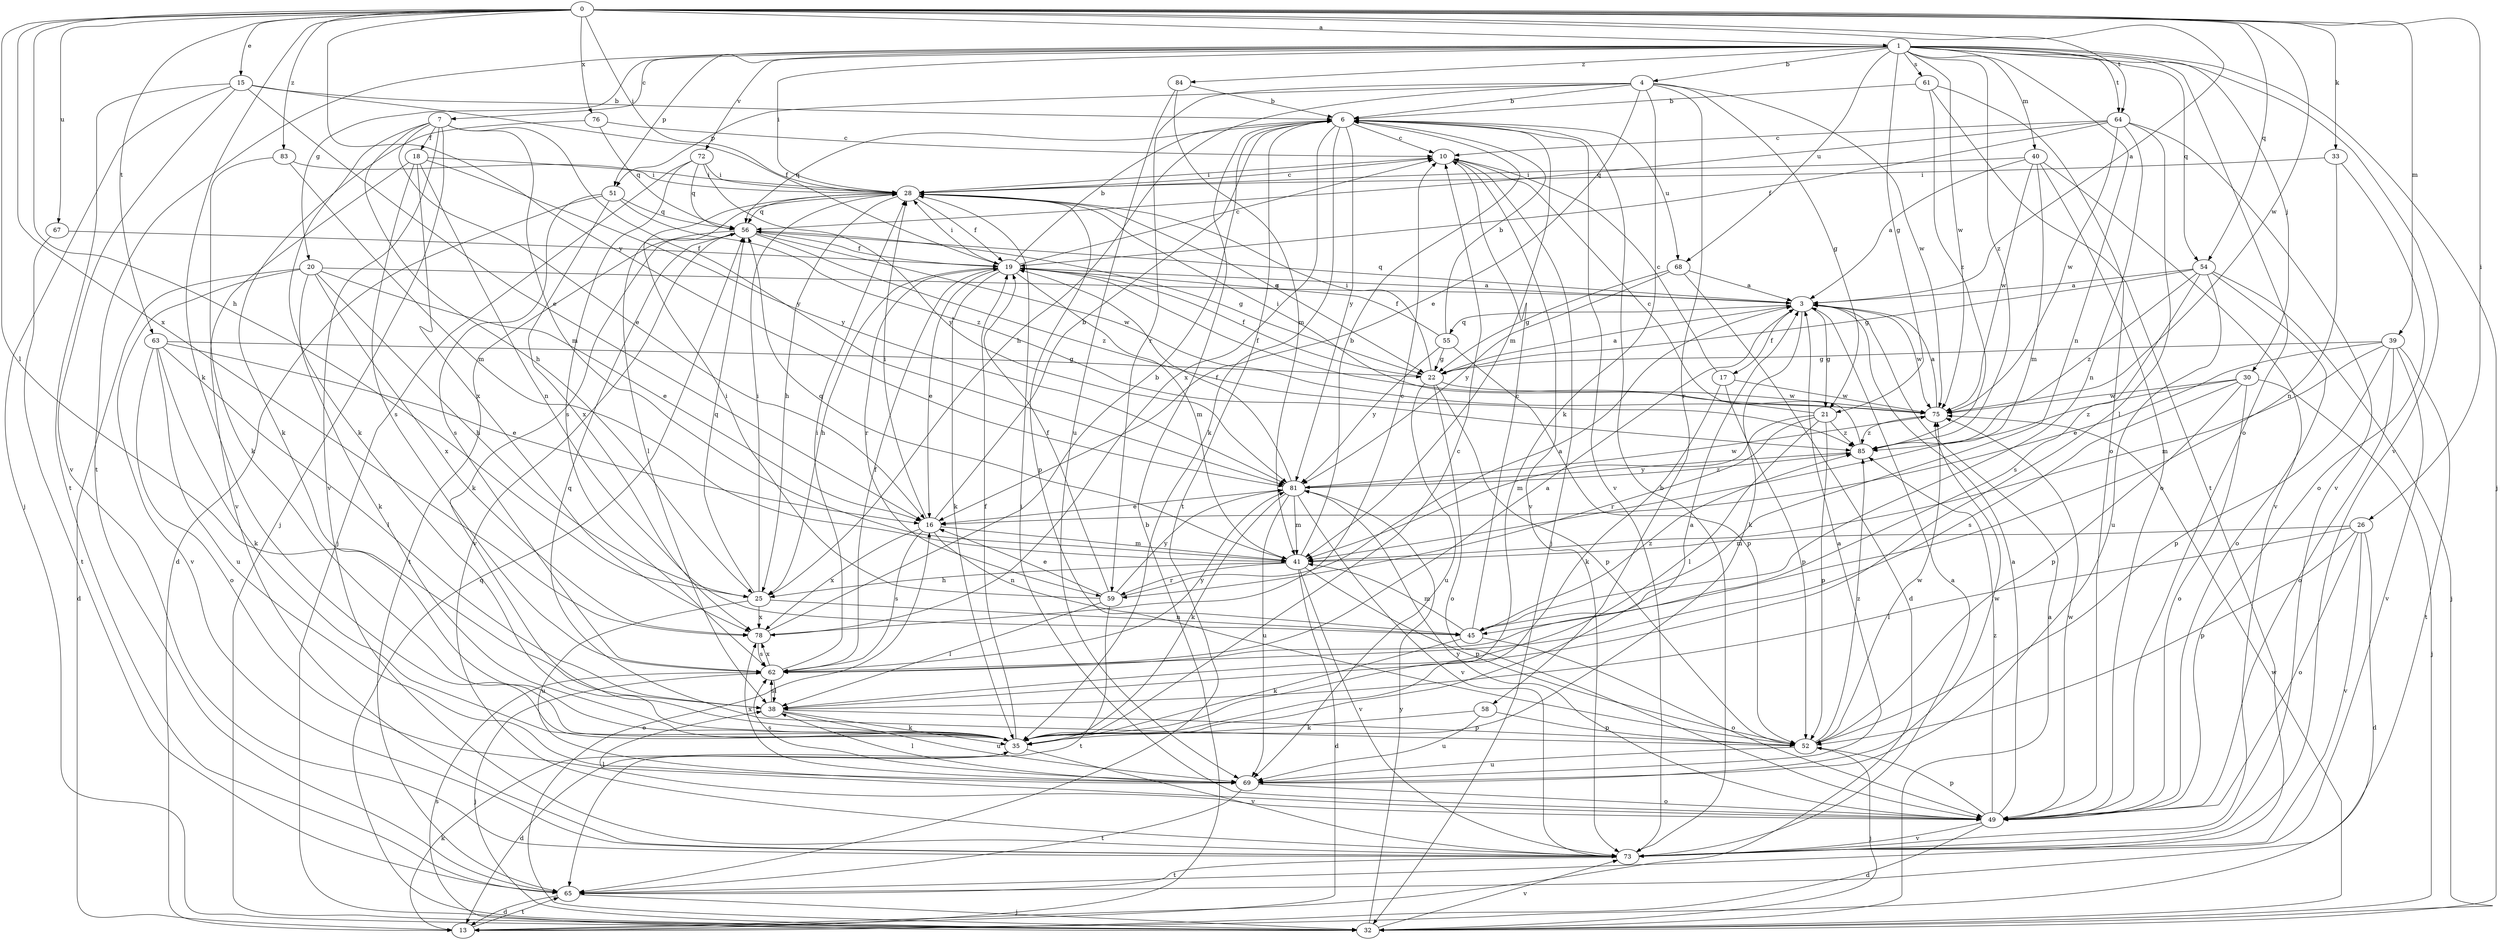strict digraph  {
0;
1;
3;
4;
6;
7;
10;
13;
15;
16;
17;
18;
19;
20;
21;
22;
25;
26;
28;
30;
32;
33;
35;
38;
39;
40;
41;
45;
49;
51;
52;
54;
55;
56;
58;
59;
61;
62;
63;
64;
65;
67;
68;
69;
72;
73;
75;
76;
78;
81;
83;
84;
85;
0 -> 1  [label=a];
0 -> 3  [label=a];
0 -> 15  [label=e];
0 -> 25  [label=h];
0 -> 26  [label=i];
0 -> 28  [label=i];
0 -> 33  [label=k];
0 -> 35  [label=k];
0 -> 38  [label=l];
0 -> 39  [label=m];
0 -> 54  [label=q];
0 -> 63  [label=t];
0 -> 64  [label=t];
0 -> 67  [label=u];
0 -> 75  [label=w];
0 -> 76  [label=x];
0 -> 78  [label=x];
0 -> 81  [label=y];
0 -> 83  [label=z];
1 -> 4  [label=b];
1 -> 7  [label=c];
1 -> 20  [label=g];
1 -> 21  [label=g];
1 -> 28  [label=i];
1 -> 30  [label=j];
1 -> 32  [label=j];
1 -> 40  [label=m];
1 -> 45  [label=n];
1 -> 49  [label=o];
1 -> 51  [label=p];
1 -> 54  [label=q];
1 -> 61  [label=s];
1 -> 64  [label=t];
1 -> 65  [label=t];
1 -> 68  [label=u];
1 -> 72  [label=v];
1 -> 73  [label=v];
1 -> 75  [label=w];
1 -> 84  [label=z];
1 -> 85  [label=z];
3 -> 17  [label=f];
3 -> 21  [label=g];
3 -> 35  [label=k];
3 -> 55  [label=q];
3 -> 56  [label=q];
3 -> 75  [label=w];
4 -> 6  [label=b];
4 -> 16  [label=e];
4 -> 21  [label=g];
4 -> 25  [label=h];
4 -> 35  [label=k];
4 -> 51  [label=p];
4 -> 58  [label=r];
4 -> 59  [label=r];
4 -> 75  [label=w];
6 -> 10  [label=c];
6 -> 35  [label=k];
6 -> 41  [label=m];
6 -> 56  [label=q];
6 -> 65  [label=t];
6 -> 68  [label=u];
6 -> 73  [label=v];
6 -> 78  [label=x];
6 -> 81  [label=y];
7 -> 16  [label=e];
7 -> 18  [label=f];
7 -> 25  [label=h];
7 -> 32  [label=j];
7 -> 35  [label=k];
7 -> 41  [label=m];
7 -> 73  [label=v];
7 -> 81  [label=y];
10 -> 28  [label=i];
10 -> 32  [label=j];
10 -> 73  [label=v];
13 -> 6  [label=b];
13 -> 35  [label=k];
13 -> 65  [label=t];
15 -> 6  [label=b];
15 -> 16  [label=e];
15 -> 19  [label=f];
15 -> 32  [label=j];
15 -> 65  [label=t];
15 -> 73  [label=v];
16 -> 6  [label=b];
16 -> 28  [label=i];
16 -> 41  [label=m];
16 -> 45  [label=n];
16 -> 62  [label=s];
16 -> 78  [label=x];
17 -> 10  [label=c];
17 -> 35  [label=k];
17 -> 52  [label=p];
17 -> 75  [label=w];
18 -> 28  [label=i];
18 -> 45  [label=n];
18 -> 62  [label=s];
18 -> 73  [label=v];
18 -> 78  [label=x];
18 -> 81  [label=y];
19 -> 3  [label=a];
19 -> 6  [label=b];
19 -> 10  [label=c];
19 -> 16  [label=e];
19 -> 25  [label=h];
19 -> 28  [label=i];
19 -> 35  [label=k];
19 -> 41  [label=m];
19 -> 59  [label=r];
20 -> 3  [label=a];
20 -> 13  [label=d];
20 -> 16  [label=e];
20 -> 25  [label=h];
20 -> 35  [label=k];
20 -> 73  [label=v];
20 -> 78  [label=x];
21 -> 28  [label=i];
21 -> 38  [label=l];
21 -> 41  [label=m];
21 -> 52  [label=p];
21 -> 59  [label=r];
21 -> 85  [label=z];
22 -> 3  [label=a];
22 -> 19  [label=f];
22 -> 28  [label=i];
22 -> 49  [label=o];
22 -> 52  [label=p];
22 -> 69  [label=u];
22 -> 75  [label=w];
25 -> 28  [label=i];
25 -> 45  [label=n];
25 -> 56  [label=q];
25 -> 69  [label=u];
25 -> 78  [label=x];
26 -> 13  [label=d];
26 -> 38  [label=l];
26 -> 41  [label=m];
26 -> 49  [label=o];
26 -> 52  [label=p];
26 -> 73  [label=v];
28 -> 10  [label=c];
28 -> 19  [label=f];
28 -> 22  [label=g];
28 -> 25  [label=h];
28 -> 38  [label=l];
28 -> 52  [label=p];
28 -> 56  [label=q];
30 -> 32  [label=j];
30 -> 49  [label=o];
30 -> 52  [label=p];
30 -> 62  [label=s];
30 -> 75  [label=w];
30 -> 85  [label=z];
32 -> 3  [label=a];
32 -> 16  [label=e];
32 -> 56  [label=q];
32 -> 62  [label=s];
32 -> 73  [label=v];
32 -> 75  [label=w];
32 -> 81  [label=y];
33 -> 28  [label=i];
33 -> 45  [label=n];
33 -> 49  [label=o];
35 -> 3  [label=a];
35 -> 10  [label=c];
35 -> 13  [label=d];
35 -> 19  [label=f];
35 -> 73  [label=v];
38 -> 35  [label=k];
38 -> 52  [label=p];
38 -> 62  [label=s];
38 -> 69  [label=u];
39 -> 16  [label=e];
39 -> 22  [label=g];
39 -> 41  [label=m];
39 -> 49  [label=o];
39 -> 52  [label=p];
39 -> 65  [label=t];
39 -> 73  [label=v];
40 -> 3  [label=a];
40 -> 28  [label=i];
40 -> 41  [label=m];
40 -> 49  [label=o];
40 -> 73  [label=v];
40 -> 75  [label=w];
41 -> 6  [label=b];
41 -> 13  [label=d];
41 -> 25  [label=h];
41 -> 52  [label=p];
41 -> 56  [label=q];
41 -> 59  [label=r];
41 -> 73  [label=v];
45 -> 10  [label=c];
45 -> 35  [label=k];
45 -> 41  [label=m];
45 -> 49  [label=o];
45 -> 85  [label=z];
49 -> 3  [label=a];
49 -> 13  [label=d];
49 -> 28  [label=i];
49 -> 38  [label=l];
49 -> 52  [label=p];
49 -> 73  [label=v];
49 -> 75  [label=w];
49 -> 81  [label=y];
49 -> 85  [label=z];
51 -> 13  [label=d];
51 -> 56  [label=q];
51 -> 62  [label=s];
51 -> 78  [label=x];
51 -> 85  [label=z];
52 -> 32  [label=j];
52 -> 56  [label=q];
52 -> 69  [label=u];
52 -> 75  [label=w];
52 -> 85  [label=z];
54 -> 3  [label=a];
54 -> 22  [label=g];
54 -> 32  [label=j];
54 -> 49  [label=o];
54 -> 62  [label=s];
54 -> 69  [label=u];
54 -> 85  [label=z];
55 -> 6  [label=b];
55 -> 19  [label=f];
55 -> 22  [label=g];
55 -> 52  [label=p];
55 -> 81  [label=y];
56 -> 19  [label=f];
56 -> 22  [label=g];
56 -> 35  [label=k];
56 -> 65  [label=t];
56 -> 73  [label=v];
56 -> 75  [label=w];
56 -> 85  [label=z];
58 -> 35  [label=k];
58 -> 52  [label=p];
58 -> 69  [label=u];
59 -> 3  [label=a];
59 -> 16  [label=e];
59 -> 19  [label=f];
59 -> 28  [label=i];
59 -> 38  [label=l];
59 -> 65  [label=t];
59 -> 81  [label=y];
61 -> 6  [label=b];
61 -> 49  [label=o];
61 -> 65  [label=t];
61 -> 85  [label=z];
62 -> 3  [label=a];
62 -> 19  [label=f];
62 -> 28  [label=i];
62 -> 32  [label=j];
62 -> 38  [label=l];
62 -> 78  [label=x];
62 -> 81  [label=y];
63 -> 16  [label=e];
63 -> 22  [label=g];
63 -> 35  [label=k];
63 -> 38  [label=l];
63 -> 49  [label=o];
63 -> 69  [label=u];
64 -> 10  [label=c];
64 -> 19  [label=f];
64 -> 38  [label=l];
64 -> 45  [label=n];
64 -> 56  [label=q];
64 -> 73  [label=v];
64 -> 75  [label=w];
65 -> 13  [label=d];
65 -> 32  [label=j];
67 -> 19  [label=f];
67 -> 65  [label=t];
68 -> 3  [label=a];
68 -> 13  [label=d];
68 -> 22  [label=g];
68 -> 81  [label=y];
69 -> 3  [label=a];
69 -> 38  [label=l];
69 -> 49  [label=o];
69 -> 62  [label=s];
69 -> 65  [label=t];
69 -> 75  [label=w];
69 -> 78  [label=x];
72 -> 28  [label=i];
72 -> 32  [label=j];
72 -> 56  [label=q];
72 -> 62  [label=s];
72 -> 81  [label=y];
73 -> 3  [label=a];
73 -> 6  [label=b];
73 -> 65  [label=t];
75 -> 3  [label=a];
75 -> 19  [label=f];
75 -> 85  [label=z];
76 -> 10  [label=c];
76 -> 35  [label=k];
76 -> 56  [label=q];
78 -> 6  [label=b];
78 -> 10  [label=c];
78 -> 62  [label=s];
81 -> 16  [label=e];
81 -> 19  [label=f];
81 -> 35  [label=k];
81 -> 41  [label=m];
81 -> 69  [label=u];
81 -> 73  [label=v];
81 -> 75  [label=w];
81 -> 85  [label=z];
83 -> 28  [label=i];
83 -> 35  [label=k];
83 -> 41  [label=m];
84 -> 6  [label=b];
84 -> 41  [label=m];
84 -> 69  [label=u];
85 -> 10  [label=c];
85 -> 81  [label=y];
}
